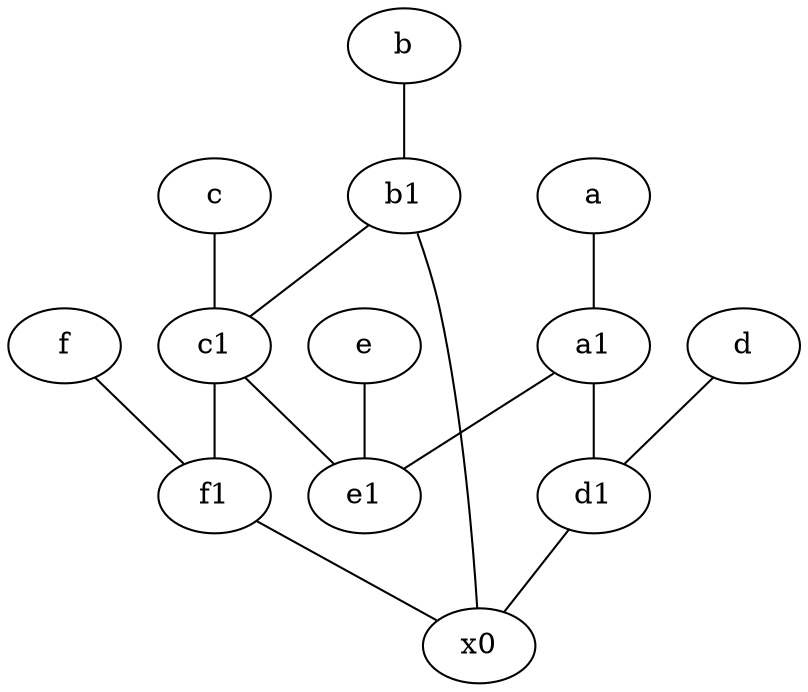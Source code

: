 graph {
	a1 [pos="8,3!"]
	b [pos="10,4!"]
	e [pos="7,9!"]
	c [pos="4.5,2!"]
	b1 [pos="9,4!"]
	f [pos="3,9!"]
	f1 [pos="3,8!"]
	a [pos="8,2!"]
	d1 [pos="3,5!"]
	e1 [pos="7,7!"]
	x0
	d [pos="2,5!"]
	c1 [pos="4.5,3!"]
	b1 -- x0
	d1 -- x0
	c1 -- e1
	e -- e1
	d -- d1
	b -- b1
	f1 -- x0
	a1 -- e1
	c1 -- f1
	a1 -- d1
	a -- a1
	b1 -- c1
	c -- c1
	f -- f1
}

